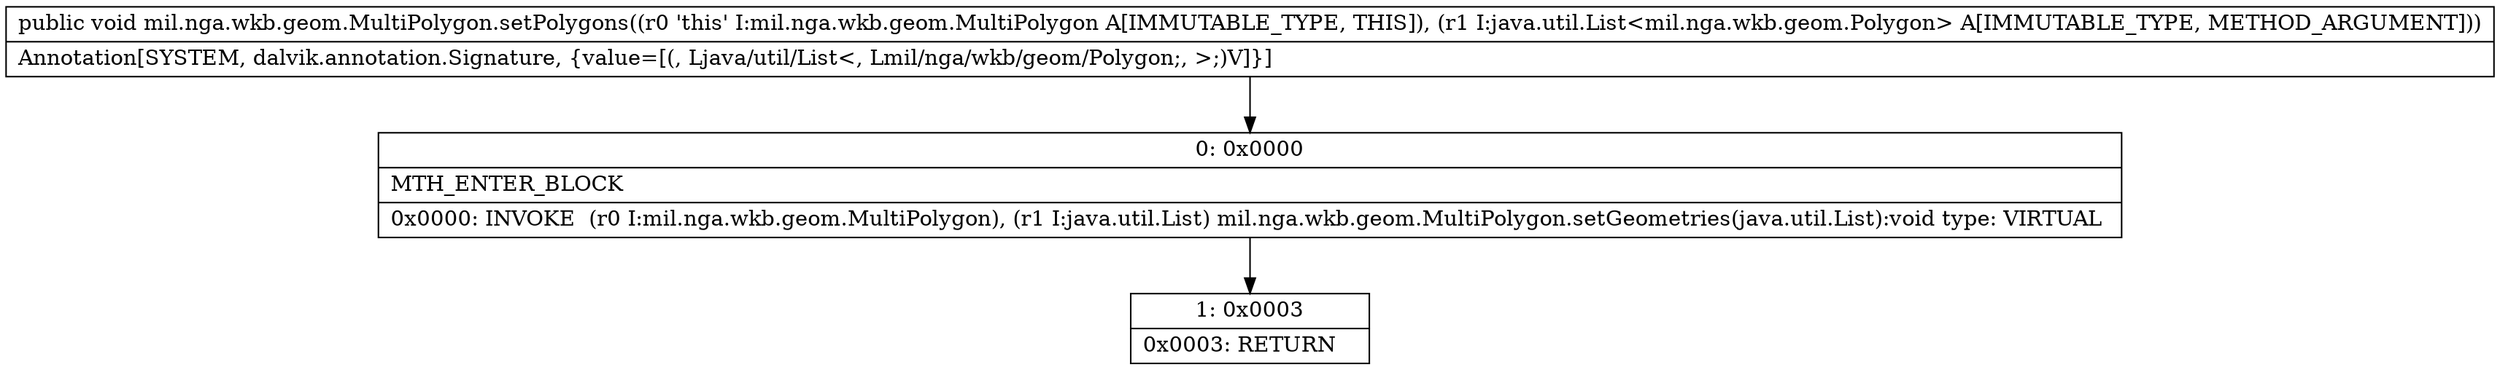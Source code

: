 digraph "CFG formil.nga.wkb.geom.MultiPolygon.setPolygons(Ljava\/util\/List;)V" {
Node_0 [shape=record,label="{0\:\ 0x0000|MTH_ENTER_BLOCK\l|0x0000: INVOKE  (r0 I:mil.nga.wkb.geom.MultiPolygon), (r1 I:java.util.List) mil.nga.wkb.geom.MultiPolygon.setGeometries(java.util.List):void type: VIRTUAL \l}"];
Node_1 [shape=record,label="{1\:\ 0x0003|0x0003: RETURN   \l}"];
MethodNode[shape=record,label="{public void mil.nga.wkb.geom.MultiPolygon.setPolygons((r0 'this' I:mil.nga.wkb.geom.MultiPolygon A[IMMUTABLE_TYPE, THIS]), (r1 I:java.util.List\<mil.nga.wkb.geom.Polygon\> A[IMMUTABLE_TYPE, METHOD_ARGUMENT]))  | Annotation[SYSTEM, dalvik.annotation.Signature, \{value=[(, Ljava\/util\/List\<, Lmil\/nga\/wkb\/geom\/Polygon;, \>;)V]\}]\l}"];
MethodNode -> Node_0;
Node_0 -> Node_1;
}

